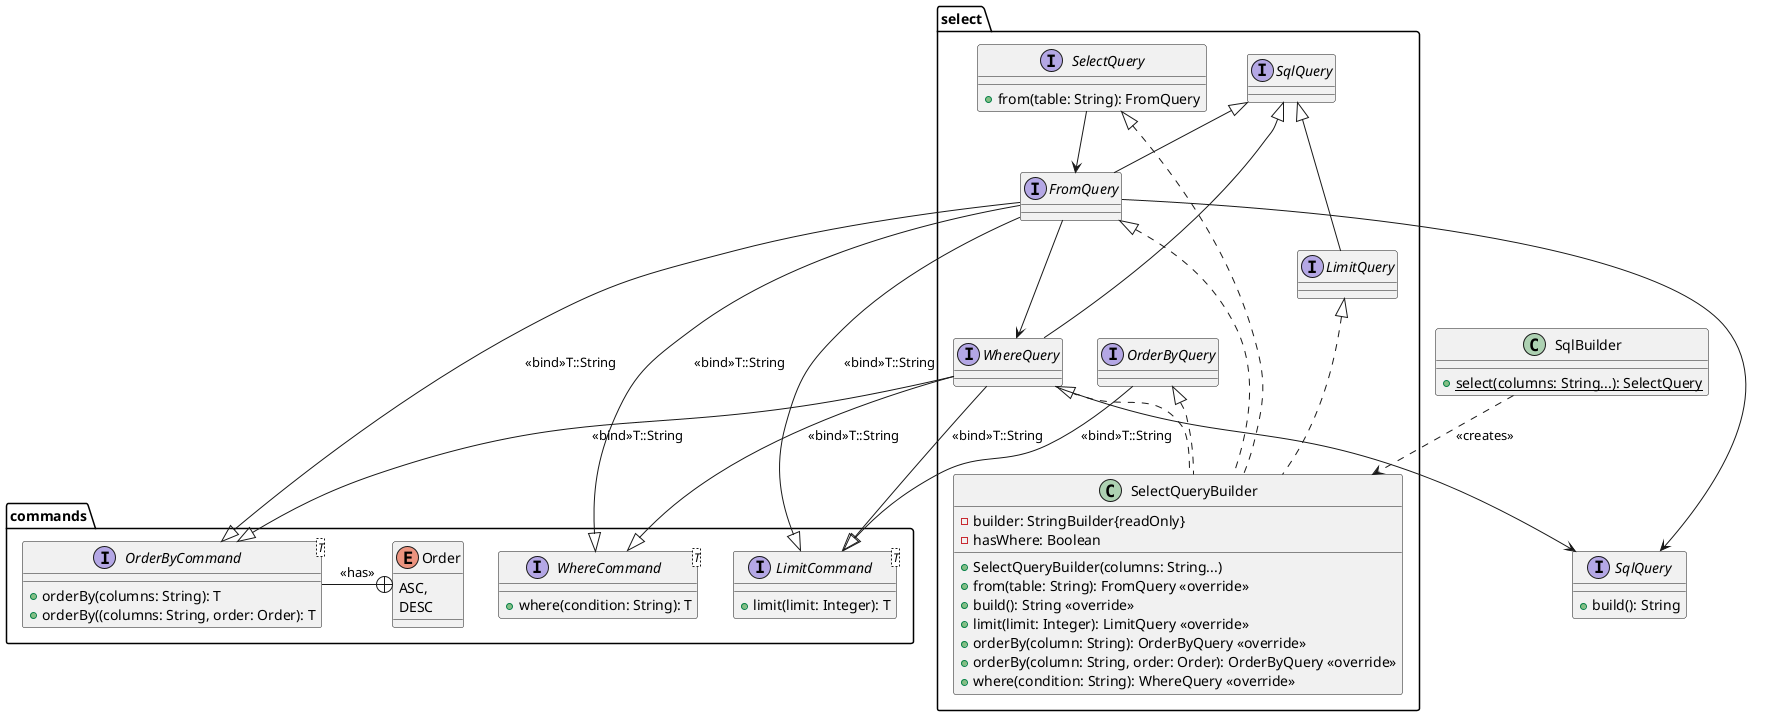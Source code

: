 @startuml


'https://plantuml.com/class-diagram

package commands {

    interface WhereCommand<T> {
       +where(condition: String): T
    }

    interface LimitCommand<T>{
        +limit(limit: Integer): T
    }

    interface OrderByCommand<T> {
        +orderBy(columns: String): T
        +orderBy((columns: String, order: Order): T
    }
    OrderByCommand -+ Order : <<has>>

    enum Order {
        ASC,
        DESC
    }
}

package select {
    FromQuery --|> WhereCommand : <<bind>>T::String
    FromQuery --|> OrderByCommand : <<bind>>T::String
    FromQuery --|> LimitCommand : <<bind>>T::String
    interface FromQuery extends SqlQuery
    interface LimitQuery extends SqlQuery
    OrderByQuery --|> LimitCommand : <<bind>>T::String
    interface OrderByQuery
    interface SelectQuery {
        +from(table: String): FromQuery
    }

    class SelectQueryBuilder implements SelectQuery, FromQuery, LimitQuery, OrderByQuery, WhereQuery {
        -builder: StringBuilder{readOnly}
        -hasWhere: Boolean
        +SelectQueryBuilder(columns: String...)
        +from(table: String): FromQuery <<override>>
        +build(): String <<override>>
        +limit(limit: Integer): LimitQuery <<override>>
        +orderBy(column: String): OrderByQuery <<override>>
        +orderBy(column: String, order: Order): OrderByQuery <<override>>
        +where(condition: String): WhereQuery <<override>>
    }

    WhereQuery --|> WhereCommand : <<bind>>T::String
    WhereQuery --|> OrderByCommand : <<bind>>T::String
    WhereQuery --|> LimitCommand : <<bind>>T::String
    interface WhereQuery extends SqlQuery

}
interface SqlQuery {
    +build(): String
}

class SqlBuilder{
    {static}+select(columns: String...): SelectQuery
}


SqlBuilder ..> SelectQueryBuilder: <<creates>>



'Relation je suis pas sur'
WhereQuery --> SqlQuery
FromQuery --> SqlQuery
FromQuery --> WhereQuery
SelectQuery --> FromQuery

@enduml

